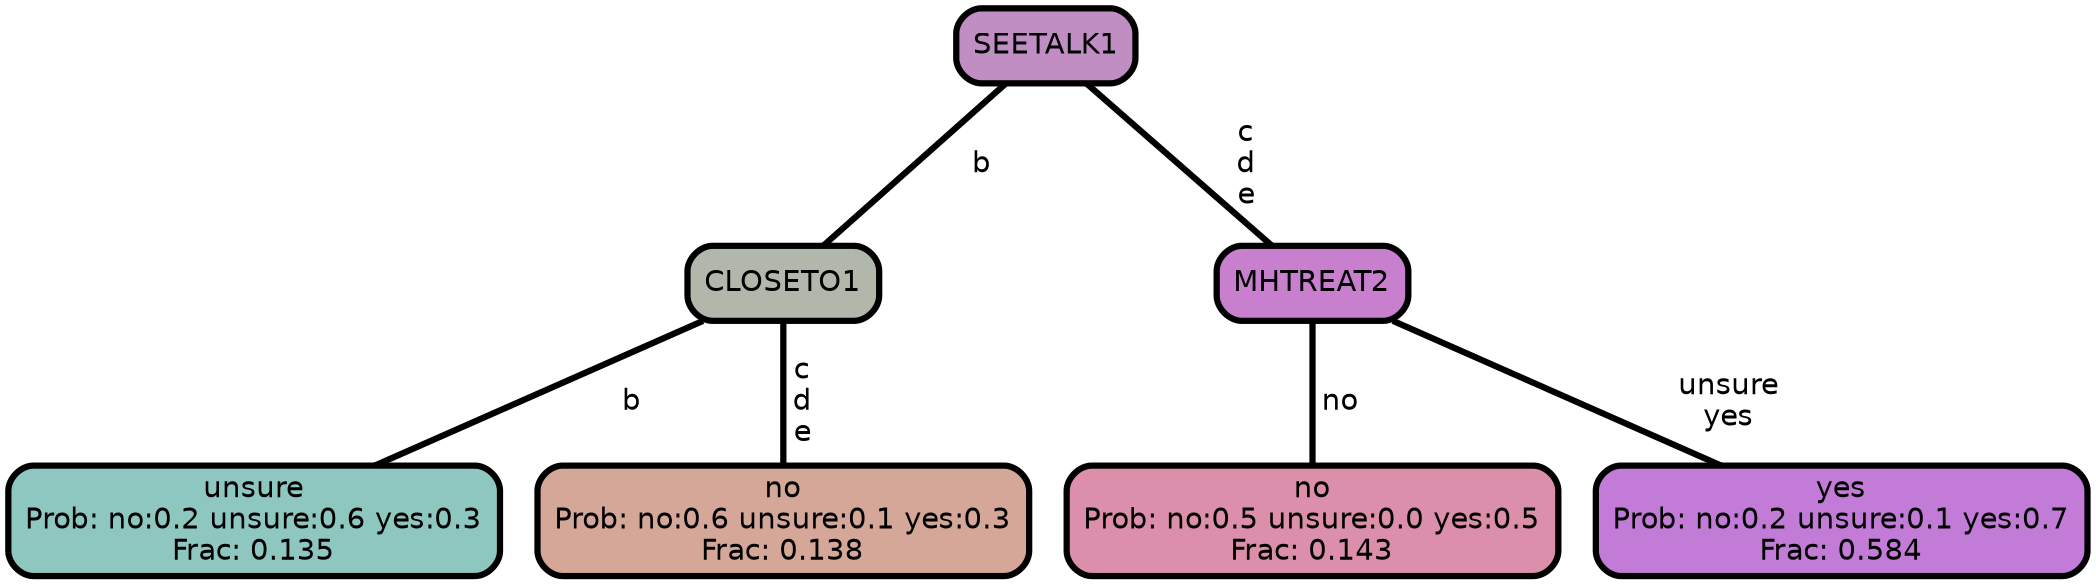graph Tree {
node [shape=box, style="filled, rounded",color="black",penwidth="3",fontcolor="black",                 fontname=helvetica] ;
graph [ranksep="0 equally", splines=straight,                 bgcolor=transparent, dpi=200] ;
edge [fontname=helvetica, color=black] ;
0 [label="unsure
Prob: no:0.2 unsure:0.6 yes:0.3
Frac: 0.135", fillcolor="#8ec7bf"] ;
1 [label="CLOSETO1", fillcolor="#b2b7ab"] ;
2 [label="no
Prob: no:0.6 unsure:0.1 yes:0.3
Frac: 0.138", fillcolor="#d5a798"] ;
3 [label="SEETALK1", fillcolor="#c18ec4"] ;
4 [label="no
Prob: no:0.5 unsure:0.0 yes:0.5
Frac: 0.143", fillcolor="#db8faa"] ;
5 [label="MHTREAT2", fillcolor="#c77fce"] ;
6 [label="yes
Prob: no:0.2 unsure:0.1 yes:0.7
Frac: 0.584", fillcolor="#c27bd6"] ;
1 -- 0 [label=" b",penwidth=3] ;
1 -- 2 [label=" c\n d\n e",penwidth=3] ;
3 -- 1 [label=" b",penwidth=3] ;
3 -- 5 [label=" c\n d\n e",penwidth=3] ;
5 -- 4 [label=" no",penwidth=3] ;
5 -- 6 [label=" unsure\n yes",penwidth=3] ;
{rank = same;}}
